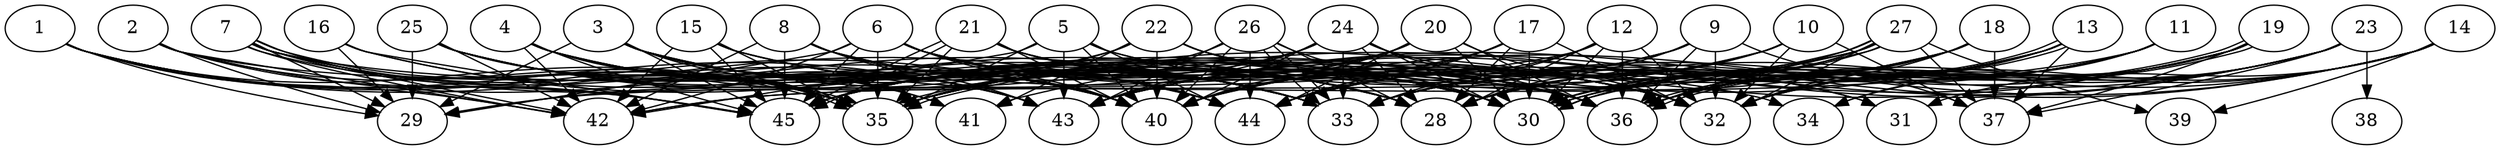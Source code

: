 // DAG automatically generated by daggen at Thu Oct  3 14:07:24 2019
// ./daggen --dot -n 45 --ccr 0.5 --fat 0.9 --regular 0.9 --density 0.7 --mindata 5242880 --maxdata 52428800 
digraph G {
  1 [size="39168000", alpha="0.11", expect_size="19584000"] 
  1 -> 29 [size ="19584000"]
  1 -> 35 [size ="19584000"]
  1 -> 40 [size ="19584000"]
  1 -> 42 [size ="19584000"]
  1 -> 43 [size ="19584000"]
  1 -> 44 [size ="19584000"]
  1 -> 45 [size ="19584000"]
  2 [size="104431616", alpha="0.11", expect_size="52215808"] 
  2 -> 29 [size ="52215808"]
  2 -> 33 [size ="52215808"]
  2 -> 35 [size ="52215808"]
  2 -> 36 [size ="52215808"]
  2 -> 42 [size ="52215808"]
  2 -> 45 [size ="52215808"]
  3 [size="89880576", alpha="0.12", expect_size="44940288"] 
  3 -> 28 [size ="44940288"]
  3 -> 29 [size ="44940288"]
  3 -> 33 [size ="44940288"]
  3 -> 35 [size ="44940288"]
  3 -> 36 [size ="44940288"]
  3 -> 40 [size ="44940288"]
  3 -> 41 [size ="44940288"]
  3 -> 43 [size ="44940288"]
  3 -> 44 [size ="44940288"]
  3 -> 45 [size ="44940288"]
  4 [size="76832768", alpha="0.14", expect_size="38416384"] 
  4 -> 33 [size ="38416384"]
  4 -> 35 [size ="38416384"]
  4 -> 36 [size ="38416384"]
  4 -> 40 [size ="38416384"]
  4 -> 42 [size ="38416384"]
  4 -> 43 [size ="38416384"]
  4 -> 44 [size ="38416384"]
  4 -> 45 [size ="38416384"]
  5 [size="97212416", alpha="0.01", expect_size="48606208"] 
  5 -> 32 [size ="48606208"]
  5 -> 35 [size ="48606208"]
  5 -> 36 [size ="48606208"]
  5 -> 40 [size ="48606208"]
  5 -> 42 [size ="48606208"]
  5 -> 43 [size ="48606208"]
  5 -> 44 [size ="48606208"]
  6 [size="102612992", alpha="0.13", expect_size="51306496"] 
  6 -> 29 [size ="51306496"]
  6 -> 30 [size ="51306496"]
  6 -> 32 [size ="51306496"]
  6 -> 33 [size ="51306496"]
  6 -> 35 [size ="51306496"]
  6 -> 36 [size ="51306496"]
  6 -> 40 [size ="51306496"]
  6 -> 42 [size ="51306496"]
  6 -> 44 [size ="51306496"]
  6 -> 45 [size ="51306496"]
  7 [size="22550528", alpha="0.16", expect_size="11275264"] 
  7 -> 28 [size ="11275264"]
  7 -> 29 [size ="11275264"]
  7 -> 34 [size ="11275264"]
  7 -> 35 [size ="11275264"]
  7 -> 35 [size ="11275264"]
  7 -> 40 [size ="11275264"]
  7 -> 42 [size ="11275264"]
  7 -> 42 [size ="11275264"]
  7 -> 43 [size ="11275264"]
  7 -> 45 [size ="11275264"]
  8 [size="98494464", alpha="0.02", expect_size="49247232"] 
  8 -> 30 [size ="49247232"]
  8 -> 32 [size ="49247232"]
  8 -> 40 [size ="49247232"]
  8 -> 42 [size ="49247232"]
  8 -> 43 [size ="49247232"]
  8 -> 45 [size ="49247232"]
  9 [size="35620864", alpha="0.19", expect_size="17810432"] 
  9 -> 28 [size ="17810432"]
  9 -> 32 [size ="17810432"]
  9 -> 35 [size ="17810432"]
  9 -> 36 [size ="17810432"]
  9 -> 37 [size ="17810432"]
  9 -> 40 [size ="17810432"]
  9 -> 45 [size ="17810432"]
  10 [size="11147264", alpha="0.19", expect_size="5573632"] 
  10 -> 28 [size ="5573632"]
  10 -> 32 [size ="5573632"]
  10 -> 33 [size ="5573632"]
  10 -> 37 [size ="5573632"]
  10 -> 40 [size ="5573632"]
  10 -> 45 [size ="5573632"]
  11 [size="30668800", alpha="0.12", expect_size="15334400"] 
  11 -> 28 [size ="15334400"]
  11 -> 30 [size ="15334400"]
  11 -> 32 [size ="15334400"]
  11 -> 33 [size ="15334400"]
  11 -> 34 [size ="15334400"]
  11 -> 36 [size ="15334400"]
  11 -> 42 [size ="15334400"]
  12 [size="82837504", alpha="0.14", expect_size="41418752"] 
  12 -> 28 [size ="41418752"]
  12 -> 29 [size ="41418752"]
  12 -> 30 [size ="41418752"]
  12 -> 32 [size ="41418752"]
  12 -> 33 [size ="41418752"]
  12 -> 36 [size ="41418752"]
  12 -> 44 [size ="41418752"]
  13 [size="39849984", alpha="0.02", expect_size="19924992"] 
  13 -> 28 [size ="19924992"]
  13 -> 32 [size ="19924992"]
  13 -> 33 [size ="19924992"]
  13 -> 35 [size ="19924992"]
  13 -> 36 [size ="19924992"]
  13 -> 36 [size ="19924992"]
  13 -> 37 [size ="19924992"]
  13 -> 44 [size ="19924992"]
  14 [size="95131648", alpha="0.16", expect_size="47565824"] 
  14 -> 28 [size ="47565824"]
  14 -> 31 [size ="47565824"]
  14 -> 32 [size ="47565824"]
  14 -> 36 [size ="47565824"]
  14 -> 39 [size ="47565824"]
  14 -> 40 [size ="47565824"]
  14 -> 43 [size ="47565824"]
  15 [size="67428352", alpha="0.17", expect_size="33714176"] 
  15 -> 28 [size ="33714176"]
  15 -> 32 [size ="33714176"]
  15 -> 33 [size ="33714176"]
  15 -> 35 [size ="33714176"]
  15 -> 42 [size ="33714176"]
  15 -> 45 [size ="33714176"]
  16 [size="72075264", alpha="0.10", expect_size="36037632"] 
  16 -> 29 [size ="36037632"]
  16 -> 30 [size ="36037632"]
  16 -> 33 [size ="36037632"]
  16 -> 45 [size ="36037632"]
  17 [size="38463488", alpha="0.04", expect_size="19231744"] 
  17 -> 28 [size ="19231744"]
  17 -> 30 [size ="19231744"]
  17 -> 32 [size ="19231744"]
  17 -> 40 [size ="19231744"]
  17 -> 44 [size ="19231744"]
  17 -> 45 [size ="19231744"]
  18 [size="21616640", alpha="0.00", expect_size="10808320"] 
  18 -> 28 [size ="10808320"]
  18 -> 30 [size ="10808320"]
  18 -> 32 [size ="10808320"]
  18 -> 35 [size ="10808320"]
  18 -> 36 [size ="10808320"]
  18 -> 37 [size ="10808320"]
  18 -> 40 [size ="10808320"]
  18 -> 44 [size ="10808320"]
  19 [size="30035968", alpha="0.04", expect_size="15017984"] 
  19 -> 30 [size ="15017984"]
  19 -> 30 [size ="15017984"]
  19 -> 32 [size ="15017984"]
  19 -> 33 [size ="15017984"]
  19 -> 34 [size ="15017984"]
  19 -> 35 [size ="15017984"]
  19 -> 36 [size ="15017984"]
  19 -> 37 [size ="15017984"]
  19 -> 43 [size ="15017984"]
  20 [size="24242176", alpha="0.01", expect_size="12121088"] 
  20 -> 30 [size ="12121088"]
  20 -> 32 [size ="12121088"]
  20 -> 36 [size ="12121088"]
  20 -> 40 [size ="12121088"]
  20 -> 43 [size ="12121088"]
  20 -> 44 [size ="12121088"]
  20 -> 45 [size ="12121088"]
  21 [size="20551680", alpha="0.05", expect_size="10275840"] 
  21 -> 28 [size ="10275840"]
  21 -> 32 [size ="10275840"]
  21 -> 35 [size ="10275840"]
  21 -> 36 [size ="10275840"]
  21 -> 40 [size ="10275840"]
  21 -> 45 [size ="10275840"]
  21 -> 45 [size ="10275840"]
  22 [size="78344192", alpha="0.09", expect_size="39172096"] 
  22 -> 29 [size ="39172096"]
  22 -> 30 [size ="39172096"]
  22 -> 31 [size ="39172096"]
  22 -> 32 [size ="39172096"]
  22 -> 40 [size ="39172096"]
  22 -> 41 [size ="39172096"]
  22 -> 45 [size ="39172096"]
  23 [size="49856512", alpha="0.09", expect_size="24928256"] 
  23 -> 30 [size ="24928256"]
  23 -> 32 [size ="24928256"]
  23 -> 33 [size ="24928256"]
  23 -> 36 [size ="24928256"]
  23 -> 37 [size ="24928256"]
  23 -> 38 [size ="24928256"]
  23 -> 41 [size ="24928256"]
  23 -> 43 [size ="24928256"]
  24 [size="59209728", alpha="0.04", expect_size="29604864"] 
  24 -> 28 [size ="29604864"]
  24 -> 30 [size ="29604864"]
  24 -> 31 [size ="29604864"]
  24 -> 33 [size ="29604864"]
  24 -> 35 [size ="29604864"]
  24 -> 36 [size ="29604864"]
  24 -> 40 [size ="29604864"]
  24 -> 43 [size ="29604864"]
  24 -> 45 [size ="29604864"]
  25 [size="38739968", alpha="0.17", expect_size="19369984"] 
  25 -> 28 [size ="19369984"]
  25 -> 29 [size ="19369984"]
  25 -> 30 [size ="19369984"]
  25 -> 33 [size ="19369984"]
  25 -> 35 [size ="19369984"]
  25 -> 40 [size ="19369984"]
  25 -> 41 [size ="19369984"]
  25 -> 42 [size ="19369984"]
  25 -> 43 [size ="19369984"]
  26 [size="22910976", alpha="0.09", expect_size="11455488"] 
  26 -> 28 [size ="11455488"]
  26 -> 30 [size ="11455488"]
  26 -> 33 [size ="11455488"]
  26 -> 33 [size ="11455488"]
  26 -> 35 [size ="11455488"]
  26 -> 40 [size ="11455488"]
  26 -> 43 [size ="11455488"]
  26 -> 44 [size ="11455488"]
  27 [size="70633472", alpha="0.04", expect_size="35316736"] 
  27 -> 30 [size ="35316736"]
  27 -> 30 [size ="35316736"]
  27 -> 32 [size ="35316736"]
  27 -> 35 [size ="35316736"]
  27 -> 35 [size ="35316736"]
  27 -> 36 [size ="35316736"]
  27 -> 37 [size ="35316736"]
  27 -> 39 [size ="35316736"]
  27 -> 42 [size ="35316736"]
  27 -> 45 [size ="35316736"]
  28 [size="88653824", alpha="0.18", expect_size="44326912"] 
  29 [size="90210304", alpha="0.17", expect_size="45105152"] 
  30 [size="12578816", alpha="0.16", expect_size="6289408"] 
  31 [size="18415616", alpha="0.19", expect_size="9207808"] 
  32 [size="42033152", alpha="0.18", expect_size="21016576"] 
  33 [size="83005440", alpha="0.03", expect_size="41502720"] 
  34 [size="31985664", alpha="0.06", expect_size="15992832"] 
  35 [size="49690624", alpha="0.01", expect_size="24845312"] 
  36 [size="34107392", alpha="0.09", expect_size="17053696"] 
  37 [size="77363200", alpha="0.03", expect_size="38681600"] 
  38 [size="97153024", alpha="0.19", expect_size="48576512"] 
  39 [size="87111680", alpha="0.20", expect_size="43555840"] 
  40 [size="72380416", alpha="0.03", expect_size="36190208"] 
  41 [size="53620736", alpha="0.09", expect_size="26810368"] 
  42 [size="51015680", alpha="0.09", expect_size="25507840"] 
  43 [size="42549248", alpha="0.17", expect_size="21274624"] 
  44 [size="57587712", alpha="0.16", expect_size="28793856"] 
  45 [size="86401024", alpha="0.00", expect_size="43200512"] 
}
